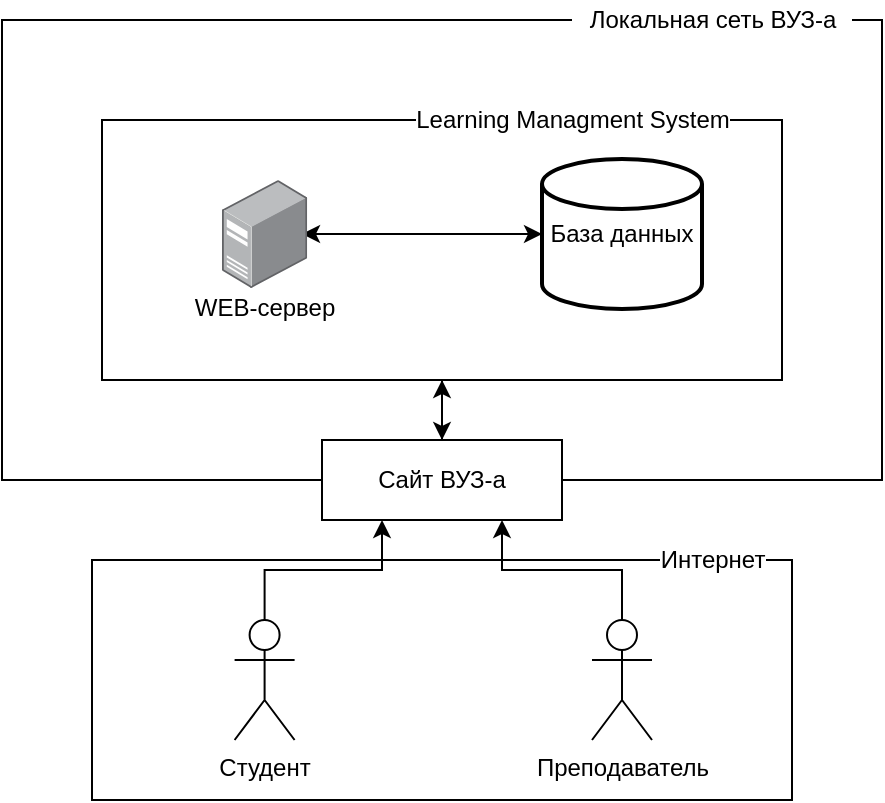 <mxfile version="16.2.6" type="device"><diagram id="prtHgNgQTEPvFCAcTncT" name="Page-1"><mxGraphModel dx="813" dy="433" grid="1" gridSize="10" guides="1" tooltips="1" connect="1" arrows="1" fold="1" page="1" pageScale="1" pageWidth="827" pageHeight="1169" math="0" shadow="0"><root><mxCell id="0"/><mxCell id="1" parent="0"/><mxCell id="nosJ5oBYRcfdCz4IEd8m-20" value="" style="rounded=0;whiteSpace=wrap;html=1;labelBackgroundColor=default;fillColor=default;" vertex="1" parent="1"><mxGeometry x="190" y="150" width="440" height="230" as="geometry"/></mxCell><mxCell id="nosJ5oBYRcfdCz4IEd8m-14" value="" style="edgeStyle=orthogonalEdgeStyle;rounded=0;orthogonalLoop=1;jettySize=auto;html=1;" edge="1" parent="1" source="nosJ5oBYRcfdCz4IEd8m-1" target="nosJ5oBYRcfdCz4IEd8m-12"><mxGeometry relative="1" as="geometry"/></mxCell><mxCell id="nosJ5oBYRcfdCz4IEd8m-1" value="" style="rounded=0;whiteSpace=wrap;html=1;" vertex="1" parent="1"><mxGeometry x="240" y="200" width="340" height="130" as="geometry"/></mxCell><mxCell id="nosJ5oBYRcfdCz4IEd8m-8" value="" style="edgeStyle=orthogonalEdgeStyle;rounded=0;orthogonalLoop=1;jettySize=auto;html=1;" edge="1" parent="1" source="nosJ5oBYRcfdCz4IEd8m-3"><mxGeometry relative="1" as="geometry"><mxPoint x="340" y="257" as="targetPoint"/></mxGeometry></mxCell><mxCell id="nosJ5oBYRcfdCz4IEd8m-3" value="База данных" style="strokeWidth=2;html=1;shape=mxgraph.flowchart.database;whiteSpace=wrap;" vertex="1" parent="1"><mxGeometry x="460" y="219.5" width="80" height="75" as="geometry"/></mxCell><mxCell id="nosJ5oBYRcfdCz4IEd8m-7" value="" style="edgeStyle=orthogonalEdgeStyle;rounded=0;orthogonalLoop=1;jettySize=auto;html=1;" edge="1" parent="1" source="nosJ5oBYRcfdCz4IEd8m-4" target="nosJ5oBYRcfdCz4IEd8m-3"><mxGeometry relative="1" as="geometry"/></mxCell><mxCell id="nosJ5oBYRcfdCz4IEd8m-4" value="" style="points=[];aspect=fixed;html=1;align=center;shadow=0;dashed=0;image;image=img/lib/allied_telesis/computer_and_terminals/Server_Desktop.svg;" vertex="1" parent="1"><mxGeometry x="300" y="230" width="42.6" height="54" as="geometry"/></mxCell><mxCell id="nosJ5oBYRcfdCz4IEd8m-5" value="WEB-сервер" style="text;html=1;align=center;verticalAlign=middle;resizable=0;points=[];autosize=1;strokeColor=none;fillColor=none;" vertex="1" parent="1"><mxGeometry x="276.3" y="284" width="90" height="20" as="geometry"/></mxCell><mxCell id="nosJ5oBYRcfdCz4IEd8m-10" value="Learning Managment System" style="text;html=1;align=center;verticalAlign=middle;resizable=0;points=[];autosize=1;labelBackgroundColor=default;" vertex="1" parent="1"><mxGeometry x="390" y="190" width="170" height="20" as="geometry"/></mxCell><mxCell id="nosJ5oBYRcfdCz4IEd8m-11" value="" style="rounded=0;whiteSpace=wrap;html=1;labelBackgroundColor=default;fillColor=default;" vertex="1" parent="1"><mxGeometry x="235" y="420" width="350" height="120" as="geometry"/></mxCell><mxCell id="nosJ5oBYRcfdCz4IEd8m-13" value="" style="edgeStyle=orthogonalEdgeStyle;rounded=0;orthogonalLoop=1;jettySize=auto;html=1;" edge="1" parent="1" source="nosJ5oBYRcfdCz4IEd8m-12" target="nosJ5oBYRcfdCz4IEd8m-1"><mxGeometry relative="1" as="geometry"/></mxCell><mxCell id="nosJ5oBYRcfdCz4IEd8m-12" value="Cайт ВУЗ-а" style="rounded=0;whiteSpace=wrap;html=1;labelBackgroundColor=default;fillColor=default;" vertex="1" parent="1"><mxGeometry x="350" y="360" width="120" height="40" as="geometry"/></mxCell><mxCell id="nosJ5oBYRcfdCz4IEd8m-17" style="edgeStyle=orthogonalEdgeStyle;rounded=0;orthogonalLoop=1;jettySize=auto;html=1;exitX=0.5;exitY=0;exitDx=0;exitDy=0;exitPerimeter=0;entryX=0.25;entryY=1;entryDx=0;entryDy=0;" edge="1" parent="1" source="nosJ5oBYRcfdCz4IEd8m-15" target="nosJ5oBYRcfdCz4IEd8m-12"><mxGeometry relative="1" as="geometry"/></mxCell><mxCell id="nosJ5oBYRcfdCz4IEd8m-15" value="&lt;div&gt;Студент&lt;/div&gt;" style="shape=umlActor;verticalLabelPosition=bottom;verticalAlign=top;html=1;outlineConnect=0;labelBackgroundColor=default;fillColor=default;" vertex="1" parent="1"><mxGeometry x="306.3" y="450" width="30" height="60" as="geometry"/></mxCell><mxCell id="nosJ5oBYRcfdCz4IEd8m-18" style="edgeStyle=orthogonalEdgeStyle;rounded=0;orthogonalLoop=1;jettySize=auto;html=1;exitX=0.5;exitY=0;exitDx=0;exitDy=0;exitPerimeter=0;entryX=0.75;entryY=1;entryDx=0;entryDy=0;" edge="1" parent="1" source="nosJ5oBYRcfdCz4IEd8m-16" target="nosJ5oBYRcfdCz4IEd8m-12"><mxGeometry relative="1" as="geometry"/></mxCell><mxCell id="nosJ5oBYRcfdCz4IEd8m-16" value="Преподаватель" style="shape=umlActor;verticalLabelPosition=bottom;verticalAlign=top;html=1;outlineConnect=0;labelBackgroundColor=default;fillColor=default;" vertex="1" parent="1"><mxGeometry x="485" y="450" width="30" height="60" as="geometry"/></mxCell><mxCell id="nosJ5oBYRcfdCz4IEd8m-19" value="Интернет" style="text;html=1;align=center;verticalAlign=middle;resizable=0;points=[];autosize=1;strokeColor=none;fillColor=none;labelBackgroundColor=default;" vertex="1" parent="1"><mxGeometry x="510" y="410" width="70" height="20" as="geometry"/></mxCell><mxCell id="nosJ5oBYRcfdCz4IEd8m-21" value="Локальная сеть ВУЗ-а" style="text;html=1;align=center;verticalAlign=middle;resizable=0;points=[];autosize=1;strokeColor=none;fillColor=default;" vertex="1" parent="1"><mxGeometry x="475" y="140" width="140" height="20" as="geometry"/></mxCell></root></mxGraphModel></diagram></mxfile>